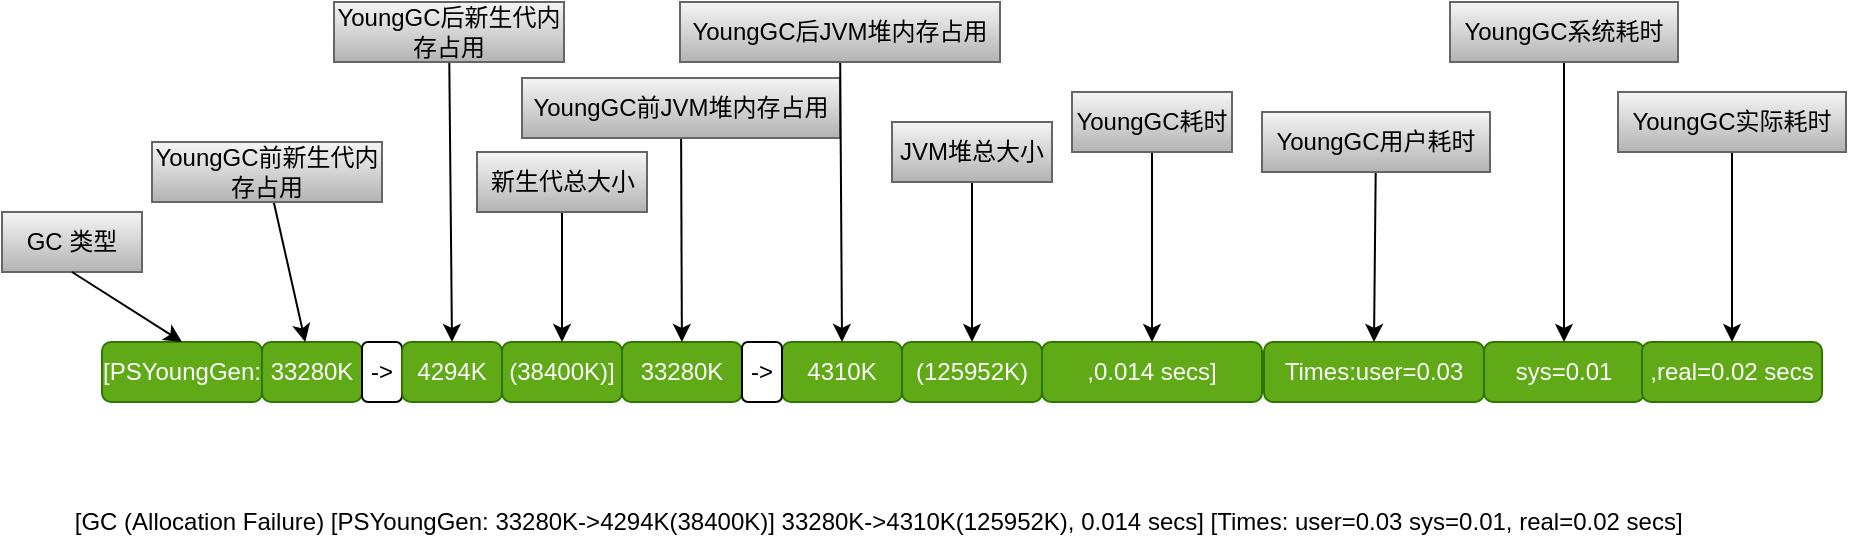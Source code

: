 <mxfile version="12.0.0" type="github" pages="1"><diagram id="6RNiiyHgWO3ybnbXJjMY" name="第 1 页"><mxGraphModel dx="723" dy="380" grid="1" gridSize="10" guides="1" tooltips="1" connect="1" arrows="1" fold="1" page="1" pageScale="1" pageWidth="827" pageHeight="1169" math="0" shadow="0"><root><mxCell id="0"/><mxCell id="1" parent="0"/><mxCell id="AkTFsqDCYUFKN6FhLhqr-1" value="[GC (Allocation Failure) [PSYoungGen: 33280K-&amp;gt;4294K(38400K)] 33280K-&amp;gt;4310K(125952K), 0.014 secs] [Times: user=0.03 sys=0.01, real=0.02 secs]&amp;nbsp;" style="text;html=1;strokeColor=none;fillColor=none;align=center;verticalAlign=middle;whiteSpace=wrap;rounded=0;" vertex="1" parent="1"><mxGeometry x="155" y="280" width="850" height="20" as="geometry"/></mxCell><mxCell id="AkTFsqDCYUFKN6FhLhqr-2" value="[PSYoungGen:" style="rounded=1;whiteSpace=wrap;html=1;fillColor=#60a917;strokeColor=#2D7600;fontColor=#ffffff;" vertex="1" parent="1"><mxGeometry x="190" y="200" width="80" height="30" as="geometry"/></mxCell><mxCell id="AkTFsqDCYUFKN6FhLhqr-3" value="33280K" style="rounded=1;whiteSpace=wrap;html=1;fillColor=#60a917;strokeColor=#2D7600;fontColor=#ffffff;" vertex="1" parent="1"><mxGeometry x="270" y="200" width="50" height="30" as="geometry"/></mxCell><mxCell id="AkTFsqDCYUFKN6FhLhqr-4" value="-&amp;gt;" style="rounded=1;whiteSpace=wrap;html=1;" vertex="1" parent="1"><mxGeometry x="320" y="200" width="20" height="30" as="geometry"/></mxCell><mxCell id="AkTFsqDCYUFKN6FhLhqr-5" value="4294K" style="rounded=1;whiteSpace=wrap;html=1;fillColor=#60a917;strokeColor=#2D7600;fontColor=#ffffff;" vertex="1" parent="1"><mxGeometry x="340" y="200" width="50" height="30" as="geometry"/></mxCell><mxCell id="AkTFsqDCYUFKN6FhLhqr-6" value="(38400K)]" style="rounded=1;whiteSpace=wrap;html=1;fillColor=#60a917;strokeColor=#2D7600;fontColor=#ffffff;" vertex="1" parent="1"><mxGeometry x="390" y="200" width="60" height="30" as="geometry"/></mxCell><mxCell id="AkTFsqDCYUFKN6FhLhqr-7" value="33280K" style="rounded=1;whiteSpace=wrap;html=1;fillColor=#60a917;strokeColor=#2D7600;fontColor=#ffffff;" vertex="1" parent="1"><mxGeometry x="450" y="200" width="60" height="30" as="geometry"/></mxCell><mxCell id="AkTFsqDCYUFKN6FhLhqr-8" value="4310K" style="rounded=1;whiteSpace=wrap;html=1;fillColor=#60a917;strokeColor=#2D7600;fontColor=#ffffff;" vertex="1" parent="1"><mxGeometry x="530" y="200" width="60" height="30" as="geometry"/></mxCell><mxCell id="AkTFsqDCYUFKN6FhLhqr-9" value="-&amp;gt;" style="rounded=1;whiteSpace=wrap;html=1;" vertex="1" parent="1"><mxGeometry x="510" y="200" width="20" height="30" as="geometry"/></mxCell><mxCell id="AkTFsqDCYUFKN6FhLhqr-11" value="(125952K)" style="rounded=1;whiteSpace=wrap;html=1;fillColor=#60a917;strokeColor=#2D7600;fontColor=#ffffff;" vertex="1" parent="1"><mxGeometry x="590" y="200" width="70" height="30" as="geometry"/></mxCell><mxCell id="AkTFsqDCYUFKN6FhLhqr-12" value=",0.014 secs]" style="rounded=1;whiteSpace=wrap;html=1;fillColor=#60a917;strokeColor=#2D7600;fontColor=#ffffff;" vertex="1" parent="1"><mxGeometry x="660" y="200" width="110" height="30" as="geometry"/></mxCell><mxCell id="AkTFsqDCYUFKN6FhLhqr-13" value="Times:user=0.03" style="rounded=1;whiteSpace=wrap;html=1;fillColor=#60a917;strokeColor=#2D7600;fontColor=#ffffff;" vertex="1" parent="1"><mxGeometry x="771" y="200" width="110" height="30" as="geometry"/></mxCell><mxCell id="AkTFsqDCYUFKN6FhLhqr-14" value="sys=0.01" style="rounded=1;whiteSpace=wrap;html=1;fillColor=#60a917;strokeColor=#2D7600;fontColor=#ffffff;" vertex="1" parent="1"><mxGeometry x="881" y="200" width="80" height="30" as="geometry"/></mxCell><mxCell id="AkTFsqDCYUFKN6FhLhqr-16" value=",real=0.02 secs" style="rounded=1;whiteSpace=wrap;html=1;fillColor=#60a917;strokeColor=#2D7600;fontColor=#ffffff;" vertex="1" parent="1"><mxGeometry x="960" y="200" width="90" height="30" as="geometry"/></mxCell><mxCell id="AkTFsqDCYUFKN6FhLhqr-17" value="GC 类型" style="rounded=0;whiteSpace=wrap;html=1;gradientColor=#b3b3b3;fillColor=#f5f5f5;strokeColor=#666666;" vertex="1" parent="1"><mxGeometry x="140" y="135" width="70" height="30" as="geometry"/></mxCell><mxCell id="AkTFsqDCYUFKN6FhLhqr-20" style="rounded=0;orthogonalLoop=1;jettySize=auto;html=1;" edge="1" parent="1" source="AkTFsqDCYUFKN6FhLhqr-18" target="AkTFsqDCYUFKN6FhLhqr-3"><mxGeometry relative="1" as="geometry"/></mxCell><mxCell id="AkTFsqDCYUFKN6FhLhqr-18" value="YoungGC前新生代内存占用" style="rounded=0;whiteSpace=wrap;html=1;gradientColor=#b3b3b3;fillColor=#f5f5f5;strokeColor=#666666;" vertex="1" parent="1"><mxGeometry x="215" y="100" width="115" height="30" as="geometry"/></mxCell><mxCell id="AkTFsqDCYUFKN6FhLhqr-19" value="" style="endArrow=classic;html=1;exitX=0.5;exitY=1;exitDx=0;exitDy=0;entryX=0.5;entryY=0;entryDx=0;entryDy=0;" edge="1" parent="1" source="AkTFsqDCYUFKN6FhLhqr-17" target="AkTFsqDCYUFKN6FhLhqr-2"><mxGeometry width="50" height="50" relative="1" as="geometry"><mxPoint x="130" y="380" as="sourcePoint"/><mxPoint x="180" y="330" as="targetPoint"/></mxGeometry></mxCell><mxCell id="AkTFsqDCYUFKN6FhLhqr-23" style="edgeStyle=none;rounded=0;orthogonalLoop=1;jettySize=auto;html=1;entryX=0.5;entryY=0;entryDx=0;entryDy=0;" edge="1" parent="1" source="AkTFsqDCYUFKN6FhLhqr-22" target="AkTFsqDCYUFKN6FhLhqr-5"><mxGeometry relative="1" as="geometry"/></mxCell><mxCell id="AkTFsqDCYUFKN6FhLhqr-22" value="YoungGC后新生代内存占用" style="rounded=0;whiteSpace=wrap;html=1;gradientColor=#b3b3b3;fillColor=#f5f5f5;strokeColor=#666666;" vertex="1" parent="1"><mxGeometry x="306" y="30" width="115" height="30" as="geometry"/></mxCell><mxCell id="AkTFsqDCYUFKN6FhLhqr-25" style="edgeStyle=none;rounded=0;orthogonalLoop=1;jettySize=auto;html=1;exitX=0.5;exitY=1;exitDx=0;exitDy=0;entryX=0.5;entryY=0;entryDx=0;entryDy=0;" edge="1" parent="1" source="AkTFsqDCYUFKN6FhLhqr-24" target="AkTFsqDCYUFKN6FhLhqr-6"><mxGeometry relative="1" as="geometry"/></mxCell><mxCell id="AkTFsqDCYUFKN6FhLhqr-24" value="新生代总大小" style="rounded=0;whiteSpace=wrap;html=1;gradientColor=#b3b3b3;fillColor=#f5f5f5;strokeColor=#666666;" vertex="1" parent="1"><mxGeometry x="377.5" y="105" width="85" height="30" as="geometry"/></mxCell><mxCell id="AkTFsqDCYUFKN6FhLhqr-27" style="edgeStyle=none;rounded=0;orthogonalLoop=1;jettySize=auto;html=1;" edge="1" parent="1" source="AkTFsqDCYUFKN6FhLhqr-26" target="AkTFsqDCYUFKN6FhLhqr-7"><mxGeometry relative="1" as="geometry"/></mxCell><mxCell id="AkTFsqDCYUFKN6FhLhqr-26" value="YoungGC前JVM堆内存占用" style="rounded=0;whiteSpace=wrap;html=1;gradientColor=#b3b3b3;fillColor=#f5f5f5;strokeColor=#666666;" vertex="1" parent="1"><mxGeometry x="400" y="68" width="159" height="30" as="geometry"/></mxCell><mxCell id="AkTFsqDCYUFKN6FhLhqr-29" style="edgeStyle=none;rounded=0;orthogonalLoop=1;jettySize=auto;html=1;entryX=0.5;entryY=0;entryDx=0;entryDy=0;" edge="1" parent="1" source="AkTFsqDCYUFKN6FhLhqr-28" target="AkTFsqDCYUFKN6FhLhqr-8"><mxGeometry relative="1" as="geometry"/></mxCell><mxCell id="AkTFsqDCYUFKN6FhLhqr-28" value="YoungGC后JVM堆内存占用" style="rounded=0;whiteSpace=wrap;html=1;gradientColor=#b3b3b3;fillColor=#f5f5f5;strokeColor=#666666;" vertex="1" parent="1"><mxGeometry x="479" y="30" width="160" height="30" as="geometry"/></mxCell><mxCell id="AkTFsqDCYUFKN6FhLhqr-30" style="edgeStyle=none;rounded=0;orthogonalLoop=1;jettySize=auto;html=1;exitX=0.5;exitY=1;exitDx=0;exitDy=0;" edge="1" parent="1" source="AkTFsqDCYUFKN6FhLhqr-12" target="AkTFsqDCYUFKN6FhLhqr-12"><mxGeometry relative="1" as="geometry"/></mxCell><mxCell id="AkTFsqDCYUFKN6FhLhqr-33" style="edgeStyle=none;rounded=0;orthogonalLoop=1;jettySize=auto;html=1;entryX=0.5;entryY=0;entryDx=0;entryDy=0;" edge="1" parent="1" source="AkTFsqDCYUFKN6FhLhqr-31" target="AkTFsqDCYUFKN6FhLhqr-11"><mxGeometry relative="1" as="geometry"/></mxCell><mxCell id="AkTFsqDCYUFKN6FhLhqr-31" value="JVM堆总大小" style="rounded=0;whiteSpace=wrap;html=1;gradientColor=#b3b3b3;fillColor=#f5f5f5;strokeColor=#666666;" vertex="1" parent="1"><mxGeometry x="585" y="90" width="80" height="30" as="geometry"/></mxCell><mxCell id="AkTFsqDCYUFKN6FhLhqr-35" style="edgeStyle=none;rounded=0;orthogonalLoop=1;jettySize=auto;html=1;entryX=0.5;entryY=0;entryDx=0;entryDy=0;" edge="1" parent="1" source="AkTFsqDCYUFKN6FhLhqr-34" target="AkTFsqDCYUFKN6FhLhqr-12"><mxGeometry relative="1" as="geometry"/></mxCell><mxCell id="AkTFsqDCYUFKN6FhLhqr-34" value="YoungGC耗时" style="rounded=0;whiteSpace=wrap;html=1;gradientColor=#b3b3b3;fillColor=#f5f5f5;strokeColor=#666666;" vertex="1" parent="1"><mxGeometry x="675" y="75" width="80" height="30" as="geometry"/></mxCell><mxCell id="AkTFsqDCYUFKN6FhLhqr-37" style="edgeStyle=none;rounded=0;orthogonalLoop=1;jettySize=auto;html=1;entryX=0.5;entryY=0;entryDx=0;entryDy=0;" edge="1" parent="1" source="AkTFsqDCYUFKN6FhLhqr-36" target="AkTFsqDCYUFKN6FhLhqr-13"><mxGeometry relative="1" as="geometry"/></mxCell><mxCell id="AkTFsqDCYUFKN6FhLhqr-36" value="YoungGC用户耗时" style="rounded=0;whiteSpace=wrap;html=1;gradientColor=#b3b3b3;fillColor=#f5f5f5;strokeColor=#666666;" vertex="1" parent="1"><mxGeometry x="770" y="85" width="114" height="30" as="geometry"/></mxCell><mxCell id="AkTFsqDCYUFKN6FhLhqr-40" style="edgeStyle=none;rounded=0;orthogonalLoop=1;jettySize=auto;html=1;entryX=0.5;entryY=0;entryDx=0;entryDy=0;" edge="1" parent="1" source="AkTFsqDCYUFKN6FhLhqr-38" target="AkTFsqDCYUFKN6FhLhqr-14"><mxGeometry relative="1" as="geometry"/></mxCell><mxCell id="AkTFsqDCYUFKN6FhLhqr-38" value="YoungGC系统耗时" style="rounded=0;whiteSpace=wrap;html=1;gradientColor=#b3b3b3;fillColor=#f5f5f5;strokeColor=#666666;" vertex="1" parent="1"><mxGeometry x="864" y="30" width="114" height="30" as="geometry"/></mxCell><mxCell id="AkTFsqDCYUFKN6FhLhqr-41" style="edgeStyle=none;rounded=0;orthogonalLoop=1;jettySize=auto;html=1;entryX=0.5;entryY=0;entryDx=0;entryDy=0;" edge="1" parent="1" source="AkTFsqDCYUFKN6FhLhqr-39" target="AkTFsqDCYUFKN6FhLhqr-16"><mxGeometry relative="1" as="geometry"/></mxCell><mxCell id="AkTFsqDCYUFKN6FhLhqr-39" value="YoungGC实际耗时" style="rounded=0;whiteSpace=wrap;html=1;gradientColor=#b3b3b3;fillColor=#f5f5f5;strokeColor=#666666;" vertex="1" parent="1"><mxGeometry x="948" y="75" width="114" height="30" as="geometry"/></mxCell></root></mxGraphModel></diagram></mxfile>